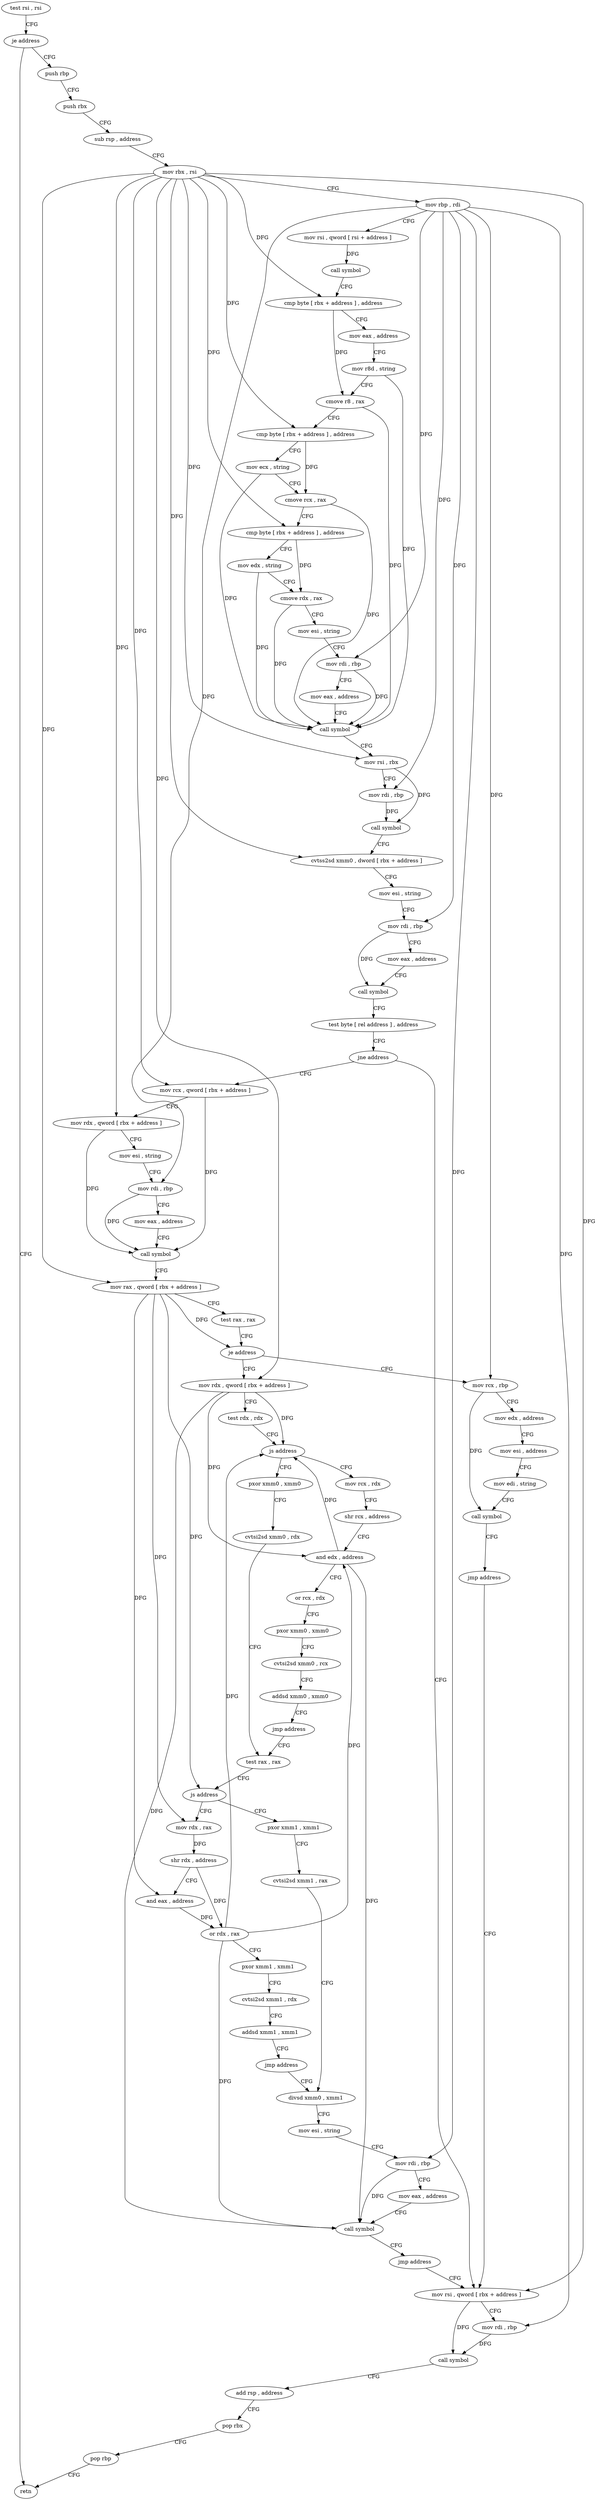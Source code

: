 digraph "func" {
"4216829" [label = "test rsi , rsi" ]
"4216832" [label = "je address" ]
"4216989" [label = "retn" ]
"4216838" [label = "push rbp" ]
"4216839" [label = "push rbx" ]
"4216840" [label = "sub rsp , address" ]
"4216844" [label = "mov rbx , rsi" ]
"4216847" [label = "mov rbp , rdi" ]
"4216850" [label = "mov rsi , qword [ rsi + address ]" ]
"4216857" [label = "call symbol" ]
"4216862" [label = "cmp byte [ rbx + address ] , address" ]
"4216866" [label = "mov eax , address" ]
"4216871" [label = "mov r8d , string" ]
"4216877" [label = "cmove r8 , rax" ]
"4216881" [label = "cmp byte [ rbx + address ] , address" ]
"4216885" [label = "mov ecx , string" ]
"4216890" [label = "cmove rcx , rax" ]
"4216894" [label = "cmp byte [ rbx + address ] , address" ]
"4216898" [label = "mov edx , string" ]
"4216903" [label = "cmove rdx , rax" ]
"4216907" [label = "mov esi , string" ]
"4216912" [label = "mov rdi , rbp" ]
"4216915" [label = "mov eax , address" ]
"4216920" [label = "call symbol" ]
"4216925" [label = "mov rsi , rbx" ]
"4216928" [label = "mov rdi , rbp" ]
"4216931" [label = "call symbol" ]
"4216936" [label = "cvtss2sd xmm0 , dword [ rbx + address ]" ]
"4216941" [label = "mov esi , string" ]
"4216946" [label = "mov rdi , rbp" ]
"4216949" [label = "mov eax , address" ]
"4216954" [label = "call symbol" ]
"4216959" [label = "test byte [ rel address ] , address" ]
"4216966" [label = "jne address" ]
"4216991" [label = "mov rcx , qword [ rbx + address ]" ]
"4216968" [label = "mov rsi , qword [ rbx + address ]" ]
"4216998" [label = "mov rdx , qword [ rbx + address ]" ]
"4217005" [label = "mov esi , string" ]
"4217010" [label = "mov rdi , rbp" ]
"4217013" [label = "mov eax , address" ]
"4217018" [label = "call symbol" ]
"4217023" [label = "mov rax , qword [ rbx + address ]" ]
"4217030" [label = "test rax , rax" ]
"4217033" [label = "je address" ]
"4217148" [label = "mov rcx , rbp" ]
"4217035" [label = "mov rdx , qword [ rbx + address ]" ]
"4216975" [label = "mov rdi , rbp" ]
"4216978" [label = "call symbol" ]
"4216983" [label = "add rsp , address" ]
"4216987" [label = "pop rbx" ]
"4216988" [label = "pop rbp" ]
"4217151" [label = "mov edx , address" ]
"4217156" [label = "mov esi , address" ]
"4217161" [label = "mov edi , string" ]
"4217166" [label = "call symbol" ]
"4217171" [label = "jmp address" ]
"4217042" [label = "test rdx , rdx" ]
"4217045" [label = "js address" ]
"4217094" [label = "mov rcx , rdx" ]
"4217047" [label = "pxor xmm0 , xmm0" ]
"4217097" [label = "shr rcx , address" ]
"4217100" [label = "and edx , address" ]
"4217103" [label = "or rcx , rdx" ]
"4217106" [label = "pxor xmm0 , xmm0" ]
"4217110" [label = "cvtsi2sd xmm0 , rcx" ]
"4217115" [label = "addsd xmm0 , xmm0" ]
"4217119" [label = "jmp address" ]
"4217056" [label = "test rax , rax" ]
"4217051" [label = "cvtsi2sd xmm0 , rdx" ]
"4217059" [label = "js address" ]
"4217121" [label = "mov rdx , rax" ]
"4217061" [label = "pxor xmm1 , xmm1" ]
"4217124" [label = "shr rdx , address" ]
"4217127" [label = "and eax , address" ]
"4217130" [label = "or rdx , rax" ]
"4217133" [label = "pxor xmm1 , xmm1" ]
"4217137" [label = "cvtsi2sd xmm1 , rdx" ]
"4217142" [label = "addsd xmm1 , xmm1" ]
"4217146" [label = "jmp address" ]
"4217070" [label = "divsd xmm0 , xmm1" ]
"4217065" [label = "cvtsi2sd xmm1 , rax" ]
"4217074" [label = "mov esi , string" ]
"4217079" [label = "mov rdi , rbp" ]
"4217082" [label = "mov eax , address" ]
"4217087" [label = "call symbol" ]
"4217092" [label = "jmp address" ]
"4216829" -> "4216832" [ label = "CFG" ]
"4216832" -> "4216989" [ label = "CFG" ]
"4216832" -> "4216838" [ label = "CFG" ]
"4216838" -> "4216839" [ label = "CFG" ]
"4216839" -> "4216840" [ label = "CFG" ]
"4216840" -> "4216844" [ label = "CFG" ]
"4216844" -> "4216847" [ label = "CFG" ]
"4216844" -> "4216862" [ label = "DFG" ]
"4216844" -> "4216881" [ label = "DFG" ]
"4216844" -> "4216894" [ label = "DFG" ]
"4216844" -> "4216925" [ label = "DFG" ]
"4216844" -> "4216936" [ label = "DFG" ]
"4216844" -> "4216991" [ label = "DFG" ]
"4216844" -> "4216998" [ label = "DFG" ]
"4216844" -> "4217023" [ label = "DFG" ]
"4216844" -> "4216968" [ label = "DFG" ]
"4216844" -> "4217035" [ label = "DFG" ]
"4216847" -> "4216850" [ label = "CFG" ]
"4216847" -> "4216912" [ label = "DFG" ]
"4216847" -> "4216928" [ label = "DFG" ]
"4216847" -> "4216946" [ label = "DFG" ]
"4216847" -> "4217010" [ label = "DFG" ]
"4216847" -> "4216975" [ label = "DFG" ]
"4216847" -> "4217148" [ label = "DFG" ]
"4216847" -> "4217079" [ label = "DFG" ]
"4216850" -> "4216857" [ label = "DFG" ]
"4216857" -> "4216862" [ label = "CFG" ]
"4216862" -> "4216866" [ label = "CFG" ]
"4216862" -> "4216877" [ label = "DFG" ]
"4216866" -> "4216871" [ label = "CFG" ]
"4216871" -> "4216877" [ label = "CFG" ]
"4216871" -> "4216920" [ label = "DFG" ]
"4216877" -> "4216881" [ label = "CFG" ]
"4216877" -> "4216920" [ label = "DFG" ]
"4216881" -> "4216885" [ label = "CFG" ]
"4216881" -> "4216890" [ label = "DFG" ]
"4216885" -> "4216890" [ label = "CFG" ]
"4216885" -> "4216920" [ label = "DFG" ]
"4216890" -> "4216894" [ label = "CFG" ]
"4216890" -> "4216920" [ label = "DFG" ]
"4216894" -> "4216898" [ label = "CFG" ]
"4216894" -> "4216903" [ label = "DFG" ]
"4216898" -> "4216903" [ label = "CFG" ]
"4216898" -> "4216920" [ label = "DFG" ]
"4216903" -> "4216907" [ label = "CFG" ]
"4216903" -> "4216920" [ label = "DFG" ]
"4216907" -> "4216912" [ label = "CFG" ]
"4216912" -> "4216915" [ label = "CFG" ]
"4216912" -> "4216920" [ label = "DFG" ]
"4216915" -> "4216920" [ label = "CFG" ]
"4216920" -> "4216925" [ label = "CFG" ]
"4216925" -> "4216928" [ label = "CFG" ]
"4216925" -> "4216931" [ label = "DFG" ]
"4216928" -> "4216931" [ label = "DFG" ]
"4216931" -> "4216936" [ label = "CFG" ]
"4216936" -> "4216941" [ label = "CFG" ]
"4216941" -> "4216946" [ label = "CFG" ]
"4216946" -> "4216949" [ label = "CFG" ]
"4216946" -> "4216954" [ label = "DFG" ]
"4216949" -> "4216954" [ label = "CFG" ]
"4216954" -> "4216959" [ label = "CFG" ]
"4216959" -> "4216966" [ label = "CFG" ]
"4216966" -> "4216991" [ label = "CFG" ]
"4216966" -> "4216968" [ label = "CFG" ]
"4216991" -> "4216998" [ label = "CFG" ]
"4216991" -> "4217018" [ label = "DFG" ]
"4216968" -> "4216975" [ label = "CFG" ]
"4216968" -> "4216978" [ label = "DFG" ]
"4216998" -> "4217005" [ label = "CFG" ]
"4216998" -> "4217018" [ label = "DFG" ]
"4217005" -> "4217010" [ label = "CFG" ]
"4217010" -> "4217013" [ label = "CFG" ]
"4217010" -> "4217018" [ label = "DFG" ]
"4217013" -> "4217018" [ label = "CFG" ]
"4217018" -> "4217023" [ label = "CFG" ]
"4217023" -> "4217030" [ label = "CFG" ]
"4217023" -> "4217033" [ label = "DFG" ]
"4217023" -> "4217059" [ label = "DFG" ]
"4217023" -> "4217121" [ label = "DFG" ]
"4217023" -> "4217127" [ label = "DFG" ]
"4217030" -> "4217033" [ label = "CFG" ]
"4217033" -> "4217148" [ label = "CFG" ]
"4217033" -> "4217035" [ label = "CFG" ]
"4217148" -> "4217151" [ label = "CFG" ]
"4217148" -> "4217166" [ label = "DFG" ]
"4217035" -> "4217042" [ label = "CFG" ]
"4217035" -> "4217045" [ label = "DFG" ]
"4217035" -> "4217100" [ label = "DFG" ]
"4217035" -> "4217087" [ label = "DFG" ]
"4216975" -> "4216978" [ label = "DFG" ]
"4216978" -> "4216983" [ label = "CFG" ]
"4216983" -> "4216987" [ label = "CFG" ]
"4216987" -> "4216988" [ label = "CFG" ]
"4216988" -> "4216989" [ label = "CFG" ]
"4217151" -> "4217156" [ label = "CFG" ]
"4217156" -> "4217161" [ label = "CFG" ]
"4217161" -> "4217166" [ label = "CFG" ]
"4217166" -> "4217171" [ label = "CFG" ]
"4217171" -> "4216968" [ label = "CFG" ]
"4217042" -> "4217045" [ label = "CFG" ]
"4217045" -> "4217094" [ label = "CFG" ]
"4217045" -> "4217047" [ label = "CFG" ]
"4217094" -> "4217097" [ label = "CFG" ]
"4217047" -> "4217051" [ label = "CFG" ]
"4217097" -> "4217100" [ label = "CFG" ]
"4217100" -> "4217103" [ label = "CFG" ]
"4217100" -> "4217045" [ label = "DFG" ]
"4217100" -> "4217087" [ label = "DFG" ]
"4217103" -> "4217106" [ label = "CFG" ]
"4217106" -> "4217110" [ label = "CFG" ]
"4217110" -> "4217115" [ label = "CFG" ]
"4217115" -> "4217119" [ label = "CFG" ]
"4217119" -> "4217056" [ label = "CFG" ]
"4217056" -> "4217059" [ label = "CFG" ]
"4217051" -> "4217056" [ label = "CFG" ]
"4217059" -> "4217121" [ label = "CFG" ]
"4217059" -> "4217061" [ label = "CFG" ]
"4217121" -> "4217124" [ label = "DFG" ]
"4217061" -> "4217065" [ label = "CFG" ]
"4217124" -> "4217127" [ label = "CFG" ]
"4217124" -> "4217130" [ label = "DFG" ]
"4217127" -> "4217130" [ label = "DFG" ]
"4217130" -> "4217133" [ label = "CFG" ]
"4217130" -> "4217045" [ label = "DFG" ]
"4217130" -> "4217100" [ label = "DFG" ]
"4217130" -> "4217087" [ label = "DFG" ]
"4217133" -> "4217137" [ label = "CFG" ]
"4217137" -> "4217142" [ label = "CFG" ]
"4217142" -> "4217146" [ label = "CFG" ]
"4217146" -> "4217070" [ label = "CFG" ]
"4217070" -> "4217074" [ label = "CFG" ]
"4217065" -> "4217070" [ label = "CFG" ]
"4217074" -> "4217079" [ label = "CFG" ]
"4217079" -> "4217082" [ label = "CFG" ]
"4217079" -> "4217087" [ label = "DFG" ]
"4217082" -> "4217087" [ label = "CFG" ]
"4217087" -> "4217092" [ label = "CFG" ]
"4217092" -> "4216968" [ label = "CFG" ]
}
